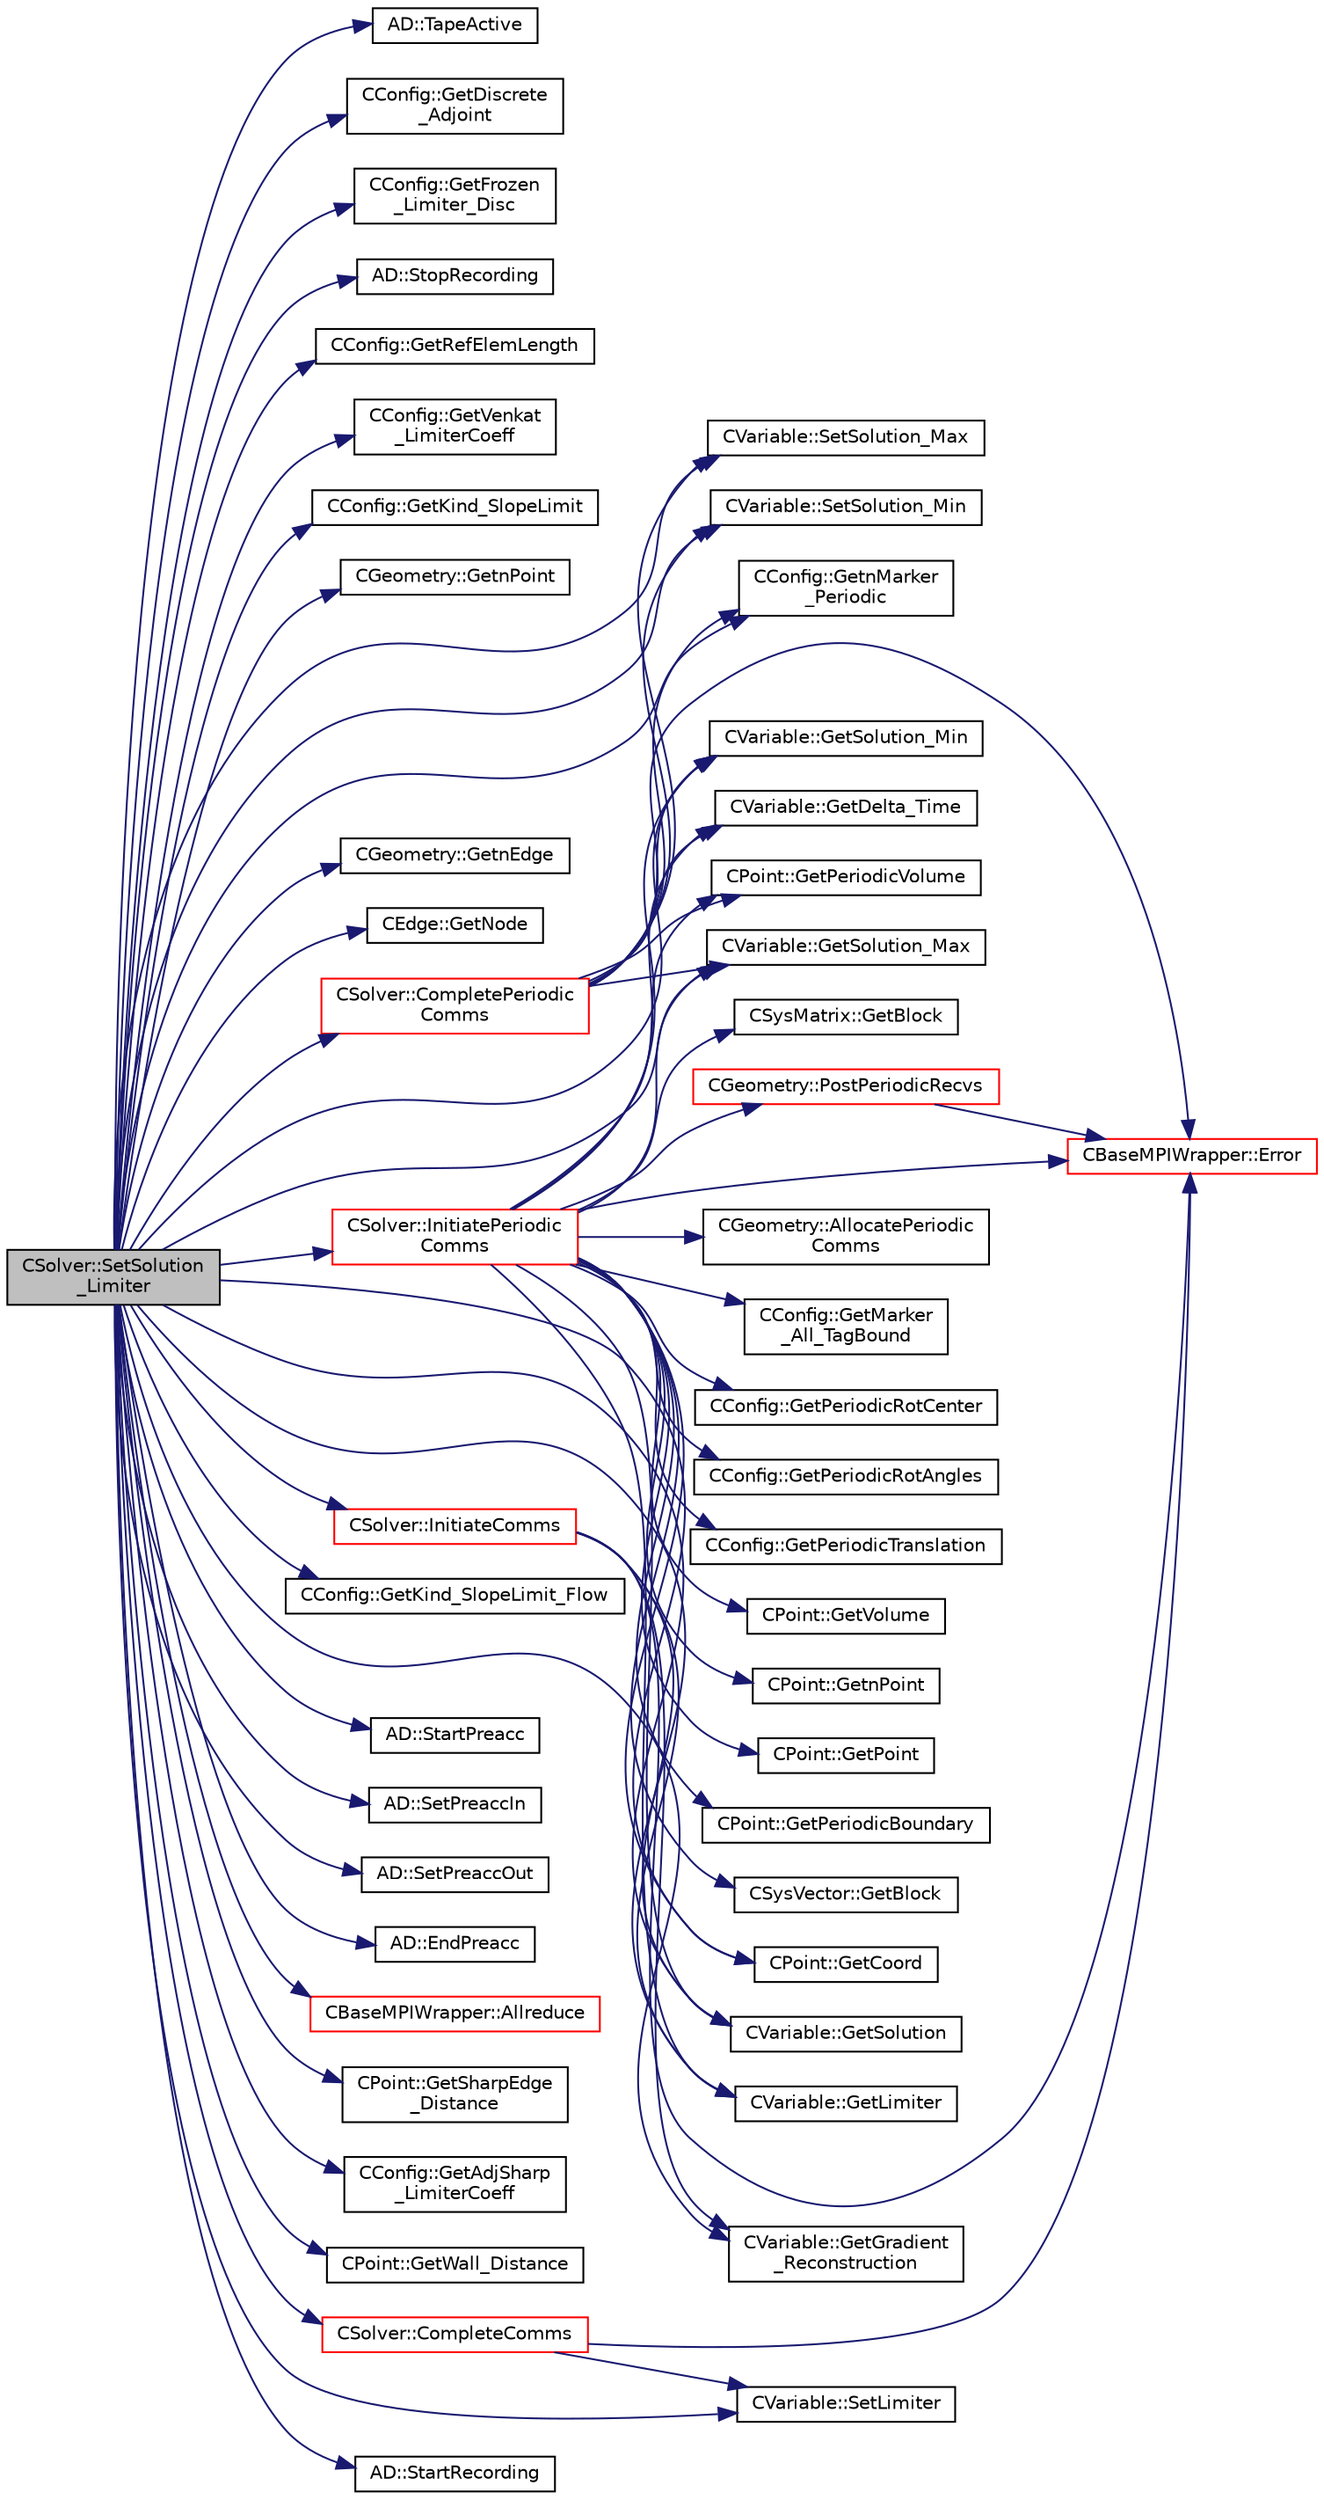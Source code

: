 digraph "CSolver::SetSolution_Limiter"
{
  edge [fontname="Helvetica",fontsize="10",labelfontname="Helvetica",labelfontsize="10"];
  node [fontname="Helvetica",fontsize="10",shape=record];
  rankdir="LR";
  Node5103 [label="CSolver::SetSolution\l_Limiter",height=0.2,width=0.4,color="black", fillcolor="grey75", style="filled", fontcolor="black"];
  Node5103 -> Node5104 [color="midnightblue",fontsize="10",style="solid",fontname="Helvetica"];
  Node5104 [label="AD::TapeActive",height=0.2,width=0.4,color="black", fillcolor="white", style="filled",URL="$namespace_a_d.html#ae36087cd7b6b57c78d7baf0357a19d10",tooltip="Check if the tape is active. "];
  Node5103 -> Node5105 [color="midnightblue",fontsize="10",style="solid",fontname="Helvetica"];
  Node5105 [label="CConfig::GetDiscrete\l_Adjoint",height=0.2,width=0.4,color="black", fillcolor="white", style="filled",URL="$class_c_config.html#abe9f117dab934d76e518a9e8e40b142a",tooltip="Get the indicator whether we are solving an discrete adjoint problem. "];
  Node5103 -> Node5106 [color="midnightblue",fontsize="10",style="solid",fontname="Helvetica"];
  Node5106 [label="CConfig::GetFrozen\l_Limiter_Disc",height=0.2,width=0.4,color="black", fillcolor="white", style="filled",URL="$class_c_config.html#a451739b63bff33a4992e2600f94c73b1",tooltip="Provides information about the way in which the limiter will be treated by the disc. adjoint method. "];
  Node5103 -> Node5107 [color="midnightblue",fontsize="10",style="solid",fontname="Helvetica"];
  Node5107 [label="AD::StopRecording",height=0.2,width=0.4,color="black", fillcolor="white", style="filled",URL="$namespace_a_d.html#a97670077955608a47f6cc7ee3548e424",tooltip="Stops the recording of the operations and variables. "];
  Node5103 -> Node5108 [color="midnightblue",fontsize="10",style="solid",fontname="Helvetica"];
  Node5108 [label="CConfig::GetRefElemLength",height=0.2,width=0.4,color="black", fillcolor="white", style="filled",URL="$class_c_config.html#ad5181b03db54ee2a993a9adb56af8bb8",tooltip="Get the reference element length for computing the slope limiting epsilon. "];
  Node5103 -> Node5109 [color="midnightblue",fontsize="10",style="solid",fontname="Helvetica"];
  Node5109 [label="CConfig::GetVenkat\l_LimiterCoeff",height=0.2,width=0.4,color="black", fillcolor="white", style="filled",URL="$class_c_config.html#a7c9a37fc529a0e40f642ea7493c0f984",tooltip="Get the value of limiter coefficient. "];
  Node5103 -> Node5110 [color="midnightblue",fontsize="10",style="solid",fontname="Helvetica"];
  Node5110 [label="CConfig::GetKind_SlopeLimit",height=0.2,width=0.4,color="black", fillcolor="white", style="filled",URL="$class_c_config.html#a099e9040000ccf3b40d04fbaedbb4ad0",tooltip="Get the method for limiting the spatial gradients. "];
  Node5103 -> Node5111 [color="midnightblue",fontsize="10",style="solid",fontname="Helvetica"];
  Node5111 [label="CGeometry::GetnPoint",height=0.2,width=0.4,color="black", fillcolor="white", style="filled",URL="$class_c_geometry.html#aa68b666b38f4d2c7021736ae86940f44",tooltip="Get number of points. "];
  Node5103 -> Node5112 [color="midnightblue",fontsize="10",style="solid",fontname="Helvetica"];
  Node5112 [label="CVariable::SetLimiter",height=0.2,width=0.4,color="black", fillcolor="white", style="filled",URL="$class_c_variable.html#a7facd577dde974e01c3de9b6f273232e",tooltip="Set the value of the limiter. "];
  Node5103 -> Node5113 [color="midnightblue",fontsize="10",style="solid",fontname="Helvetica"];
  Node5113 [label="CVariable::SetSolution_Max",height=0.2,width=0.4,color="black", fillcolor="white", style="filled",URL="$class_c_variable.html#a2dd01ee76285adf85ece8c497f9e6e07",tooltip="Set the value of the max solution. "];
  Node5103 -> Node5114 [color="midnightblue",fontsize="10",style="solid",fontname="Helvetica"];
  Node5114 [label="CVariable::SetSolution_Min",height=0.2,width=0.4,color="black", fillcolor="white", style="filled",URL="$class_c_variable.html#a28ca2c3c76838438f17f1af13fd49965",tooltip="Set the value of the min solution. "];
  Node5103 -> Node5115 [color="midnightblue",fontsize="10",style="solid",fontname="Helvetica"];
  Node5115 [label="CGeometry::GetnEdge",height=0.2,width=0.4,color="black", fillcolor="white", style="filled",URL="$class_c_geometry.html#a7d6e1e1d1e46da8f55ecbe1a9380530a",tooltip="Get number of edges. "];
  Node5103 -> Node5116 [color="midnightblue",fontsize="10",style="solid",fontname="Helvetica"];
  Node5116 [label="CEdge::GetNode",height=0.2,width=0.4,color="black", fillcolor="white", style="filled",URL="$class_c_edge.html#aee33b61d646e3fe59a4e23284ab1bf33",tooltip="Get the nodes of the edge. "];
  Node5103 -> Node5117 [color="midnightblue",fontsize="10",style="solid",fontname="Helvetica"];
  Node5117 [label="CVariable::GetSolution",height=0.2,width=0.4,color="black", fillcolor="white", style="filled",URL="$class_c_variable.html#a261483e39c23c1de7cb9aea7e917c121",tooltip="Get the solution. "];
  Node5103 -> Node5118 [color="midnightblue",fontsize="10",style="solid",fontname="Helvetica"];
  Node5118 [label="CVariable::GetSolution_Min",height=0.2,width=0.4,color="black", fillcolor="white", style="filled",URL="$class_c_variable.html#adecad935b4b50fe524794f3bbfa7f98a",tooltip="Set the value of the preconditioner Beta. "];
  Node5103 -> Node5119 [color="midnightblue",fontsize="10",style="solid",fontname="Helvetica"];
  Node5119 [label="CVariable::GetSolution_Max",height=0.2,width=0.4,color="black", fillcolor="white", style="filled",URL="$class_c_variable.html#a235abab71725225217916a7c7720fc04",tooltip="Get the value of the min solution. "];
  Node5103 -> Node5120 [color="midnightblue",fontsize="10",style="solid",fontname="Helvetica"];
  Node5120 [label="CConfig::GetnMarker\l_Periodic",height=0.2,width=0.4,color="black", fillcolor="white", style="filled",URL="$class_c_config.html#acb987cc89f9d201ece1b664c2a2a594d",tooltip="Get the total number of periodic markers. "];
  Node5103 -> Node5121 [color="midnightblue",fontsize="10",style="solid",fontname="Helvetica"];
  Node5121 [label="CSolver::InitiatePeriodic\lComms",height=0.2,width=0.4,color="red", fillcolor="white", style="filled",URL="$class_c_solver.html#aab8e1cac165d11ef85d9dd5588b3ea03",tooltip="Routine to load a solver quantity into the data structures for MPI periodic communication and to laun..."];
  Node5121 -> Node5122 [color="midnightblue",fontsize="10",style="solid",fontname="Helvetica"];
  Node5122 [label="CBaseMPIWrapper::Error",height=0.2,width=0.4,color="red", fillcolor="white", style="filled",URL="$class_c_base_m_p_i_wrapper.html#a04457c47629bda56704e6a8804833eeb"];
  Node5121 -> Node5124 [color="midnightblue",fontsize="10",style="solid",fontname="Helvetica"];
  Node5124 [label="CGeometry::AllocatePeriodic\lComms",height=0.2,width=0.4,color="black", fillcolor="white", style="filled",URL="$class_c_geometry.html#a3c81679606eb3deaf3bd0c4294a80eae",tooltip="Routine to allocate buffers for periodic communications. Also called to dynamically reallocate if not..."];
  Node5121 -> Node5125 [color="midnightblue",fontsize="10",style="solid",fontname="Helvetica"];
  Node5125 [label="CGeometry::PostPeriodicRecvs",height=0.2,width=0.4,color="red", fillcolor="white", style="filled",URL="$class_c_geometry.html#af70a67a8eee173285714b2eb5b819f46",tooltip="Routine to launch non-blocking recvs only for all periodic communication with neighboring partitions..."];
  Node5125 -> Node5122 [color="midnightblue",fontsize="10",style="solid",fontname="Helvetica"];
  Node5121 -> Node5127 [color="midnightblue",fontsize="10",style="solid",fontname="Helvetica"];
  Node5127 [label="CConfig::GetMarker\l_All_TagBound",height=0.2,width=0.4,color="black", fillcolor="white", style="filled",URL="$class_c_config.html#a967e969a3beb24bb6e57d7036af003be",tooltip="Get the index of the surface defined in the geometry file. "];
  Node5121 -> Node5128 [color="midnightblue",fontsize="10",style="solid",fontname="Helvetica"];
  Node5128 [label="CConfig::GetPeriodicRotCenter",height=0.2,width=0.4,color="black", fillcolor="white", style="filled",URL="$class_c_config.html#a69c3c48e964a0d99ed7c0e73c679167a",tooltip="Center of rotation for a rotational periodic boundary. "];
  Node5121 -> Node5129 [color="midnightblue",fontsize="10",style="solid",fontname="Helvetica"];
  Node5129 [label="CConfig::GetPeriodicRotAngles",height=0.2,width=0.4,color="black", fillcolor="white", style="filled",URL="$class_c_config.html#a8b427e418c23b7e25da647fb21024098",tooltip="Angles of rotation for a rotational periodic boundary. "];
  Node5121 -> Node5130 [color="midnightblue",fontsize="10",style="solid",fontname="Helvetica"];
  Node5130 [label="CConfig::GetPeriodicTranslation",height=0.2,width=0.4,color="black", fillcolor="white", style="filled",URL="$class_c_config.html#a5e243bf56db6d47df20d342167350f32",tooltip="Translation vector for a rotational periodic boundary. "];
  Node5121 -> Node5131 [color="midnightblue",fontsize="10",style="solid",fontname="Helvetica"];
  Node5131 [label="CPoint::GetVolume",height=0.2,width=0.4,color="black", fillcolor="white", style="filled",URL="$class_c_point.html#a3c526a15e767c7de9cf163800aa581e5",tooltip="Get area or volume of the control volume. "];
  Node5121 -> Node5132 [color="midnightblue",fontsize="10",style="solid",fontname="Helvetica"];
  Node5132 [label="CPoint::GetPeriodicVolume",height=0.2,width=0.4,color="black", fillcolor="white", style="filled",URL="$class_c_point.html#a2d3f78f1d6fc4783b1d8a0bd10100b38",tooltip="Get the missing component of area or volume for a control volume on a periodic marker. "];
  Node5121 -> Node5133 [color="midnightblue",fontsize="10",style="solid",fontname="Helvetica"];
  Node5133 [label="CPoint::GetnPoint",height=0.2,width=0.4,color="black", fillcolor="white", style="filled",URL="$class_c_point.html#adbb78f3c01711ed0349897f845e3f2d8",tooltip="Get the number of points that compose the control volume. "];
  Node5121 -> Node5134 [color="midnightblue",fontsize="10",style="solid",fontname="Helvetica"];
  Node5134 [label="CPoint::GetPoint",height=0.2,width=0.4,color="black", fillcolor="white", style="filled",URL="$class_c_point.html#aab08fdab4e59c01d822afca5335a86af",tooltip="Get all the points that compose the control volume. "];
  Node5121 -> Node5135 [color="midnightblue",fontsize="10",style="solid",fontname="Helvetica"];
  Node5135 [label="CPoint::GetPeriodicBoundary",height=0.2,width=0.4,color="black", fillcolor="white", style="filled",URL="$class_c_point.html#ac242cdddc7cef6211b26e7c3098895d2",tooltip="Provides information about if a point belongs to a periodic boundary (without MPI). "];
  Node5121 -> Node5136 [color="midnightblue",fontsize="10",style="solid",fontname="Helvetica"];
  Node5136 [label="CSysVector::GetBlock",height=0.2,width=0.4,color="black", fillcolor="white", style="filled",URL="$class_c_sys_vector.html#a0f53b910eb47537bbedcade1fa4b7e5e",tooltip="Get the value of the residual. "];
  Node5121 -> Node5137 [color="midnightblue",fontsize="10",style="solid",fontname="Helvetica"];
  Node5137 [label="CVariable::GetDelta_Time",height=0.2,width=0.4,color="black", fillcolor="white", style="filled",URL="$class_c_variable.html#aef3ea2cd0a87d55835bb2bd332678489",tooltip="Get the value of the time step. "];
  Node5121 -> Node5138 [color="midnightblue",fontsize="10",style="solid",fontname="Helvetica"];
  Node5138 [label="CSysMatrix::GetBlock",height=0.2,width=0.4,color="black", fillcolor="white", style="filled",URL="$class_c_sys_matrix.html#a9ec390e1dd36f2e71ecbac8f73805d57",tooltip="Get a pointer to the start of block \"ij\". "];
  Node5121 -> Node5117 [color="midnightblue",fontsize="10",style="solid",fontname="Helvetica"];
  Node5121 -> Node5147 [color="midnightblue",fontsize="10",style="solid",fontname="Helvetica"];
  Node5147 [label="CPoint::GetCoord",height=0.2,width=0.4,color="black", fillcolor="white", style="filled",URL="$class_c_point.html#a95fe081d22e96e190cb3edcbf0d6525f",tooltip="Get the coordinates dor the control volume. "];
  Node5121 -> Node5118 [color="midnightblue",fontsize="10",style="solid",fontname="Helvetica"];
  Node5121 -> Node5119 [color="midnightblue",fontsize="10",style="solid",fontname="Helvetica"];
  Node5121 -> Node5150 [color="midnightblue",fontsize="10",style="solid",fontname="Helvetica"];
  Node5150 [label="CVariable::GetLimiter",height=0.2,width=0.4,color="black", fillcolor="white", style="filled",URL="$class_c_variable.html#a9575966f5c250fca5f6c6ff4f2dd7558",tooltip="Get the value of the slope limiter. "];
  Node5103 -> Node5153 [color="midnightblue",fontsize="10",style="solid",fontname="Helvetica"];
  Node5153 [label="CSolver::CompletePeriodic\lComms",height=0.2,width=0.4,color="red", fillcolor="white", style="filled",URL="$class_c_solver.html#a7e77df2076057995213de49d4ca2e7c7",tooltip="Routine to complete the set of non-blocking periodic communications launched by InitiatePeriodicComms..."];
  Node5153 -> Node5120 [color="midnightblue",fontsize="10",style="solid",fontname="Helvetica"];
  Node5153 -> Node5132 [color="midnightblue",fontsize="10",style="solid",fontname="Helvetica"];
  Node5153 -> Node5137 [color="midnightblue",fontsize="10",style="solid",fontname="Helvetica"];
  Node5153 -> Node5114 [color="midnightblue",fontsize="10",style="solid",fontname="Helvetica"];
  Node5153 -> Node5118 [color="midnightblue",fontsize="10",style="solid",fontname="Helvetica"];
  Node5153 -> Node5113 [color="midnightblue",fontsize="10",style="solid",fontname="Helvetica"];
  Node5153 -> Node5119 [color="midnightblue",fontsize="10",style="solid",fontname="Helvetica"];
  Node5153 -> Node5122 [color="midnightblue",fontsize="10",style="solid",fontname="Helvetica"];
  Node5103 -> Node5174 [color="midnightblue",fontsize="10",style="solid",fontname="Helvetica"];
  Node5174 [label="CConfig::GetKind_SlopeLimit_Flow",height=0.2,width=0.4,color="black", fillcolor="white", style="filled",URL="$class_c_config.html#a2604613ee15ea8d060347a099576bdb7",tooltip="Get the method for limiting the spatial gradients. "];
  Node5103 -> Node5175 [color="midnightblue",fontsize="10",style="solid",fontname="Helvetica"];
  Node5175 [label="CVariable::GetGradient\l_Reconstruction",height=0.2,width=0.4,color="black", fillcolor="white", style="filled",URL="$class_c_variable.html#a977f02338e95faf16da03dceb858d21b",tooltip="Get the value of the primitive gradient for MUSCL reconstruction. "];
  Node5103 -> Node5147 [color="midnightblue",fontsize="10",style="solid",fontname="Helvetica"];
  Node5103 -> Node5176 [color="midnightblue",fontsize="10",style="solid",fontname="Helvetica"];
  Node5176 [label="AD::StartPreacc",height=0.2,width=0.4,color="black", fillcolor="white", style="filled",URL="$namespace_a_d.html#a2a1e9c4b109fd751e84132c9495de3ff",tooltip="Starts a new preaccumulation section and sets the input variables. "];
  Node5103 -> Node5177 [color="midnightblue",fontsize="10",style="solid",fontname="Helvetica"];
  Node5177 [label="AD::SetPreaccIn",height=0.2,width=0.4,color="black", fillcolor="white", style="filled",URL="$namespace_a_d.html#aad703f3a82e509c88b92ae638f75383c",tooltip="Sets the scalar input of a preaccumulation section. "];
  Node5103 -> Node5178 [color="midnightblue",fontsize="10",style="solid",fontname="Helvetica"];
  Node5178 [label="AD::SetPreaccOut",height=0.2,width=0.4,color="black", fillcolor="white", style="filled",URL="$namespace_a_d.html#ab3a80e24a5c8c2beb01131c57dcae4b2",tooltip="Sets the scalar output of a preaccumulation section. "];
  Node5103 -> Node5150 [color="midnightblue",fontsize="10",style="solid",fontname="Helvetica"];
  Node5103 -> Node5179 [color="midnightblue",fontsize="10",style="solid",fontname="Helvetica"];
  Node5179 [label="AD::EndPreacc",height=0.2,width=0.4,color="black", fillcolor="white", style="filled",URL="$namespace_a_d.html#a309d057a92faa60a3a760254678ec9ea",tooltip="Ends a preaccumulation section and computes the local Jacobi matrix of a code section using the varia..."];
  Node5103 -> Node5180 [color="midnightblue",fontsize="10",style="solid",fontname="Helvetica"];
  Node5180 [label="CBaseMPIWrapper::Allreduce",height=0.2,width=0.4,color="red", fillcolor="white", style="filled",URL="$class_c_base_m_p_i_wrapper.html#a637b6fd917a8ca91ce748ba88e0d66b6"];
  Node5103 -> Node5182 [color="midnightblue",fontsize="10",style="solid",fontname="Helvetica"];
  Node5182 [label="CPoint::GetSharpEdge\l_Distance",height=0.2,width=0.4,color="black", fillcolor="white", style="filled",URL="$class_c_point.html#aee24c111e6154c620a13be15dff0b5e1",tooltip="Get the value of the distance to a sharp edge. "];
  Node5103 -> Node5183 [color="midnightblue",fontsize="10",style="solid",fontname="Helvetica"];
  Node5183 [label="CConfig::GetAdjSharp\l_LimiterCoeff",height=0.2,width=0.4,color="black", fillcolor="white", style="filled",URL="$class_c_config.html#ad73417c1bca6d256bdc6c012d9dfd781",tooltip="Get the value of sharp edge limiter. "];
  Node5103 -> Node5184 [color="midnightblue",fontsize="10",style="solid",fontname="Helvetica"];
  Node5184 [label="CPoint::GetWall_Distance",height=0.2,width=0.4,color="black", fillcolor="white", style="filled",URL="$class_c_point.html#a2ec241bcb847e4bae03e8df907a18b15",tooltip="Get the value of the distance to the nearest wall. "];
  Node5103 -> Node5185 [color="midnightblue",fontsize="10",style="solid",fontname="Helvetica"];
  Node5185 [label="CSolver::InitiateComms",height=0.2,width=0.4,color="red", fillcolor="white", style="filled",URL="$class_c_solver.html#a68ef94bc50683bd1f1d750b4a8cb7351",tooltip="Routine to load a solver quantity into the data structures for MPI point-to-point communication and t..."];
  Node5185 -> Node5122 [color="midnightblue",fontsize="10",style="solid",fontname="Helvetica"];
  Node5185 -> Node5117 [color="midnightblue",fontsize="10",style="solid",fontname="Helvetica"];
  Node5185 -> Node5150 [color="midnightblue",fontsize="10",style="solid",fontname="Helvetica"];
  Node5185 -> Node5175 [color="midnightblue",fontsize="10",style="solid",fontname="Helvetica"];
  Node5103 -> Node5204 [color="midnightblue",fontsize="10",style="solid",fontname="Helvetica"];
  Node5204 [label="CSolver::CompleteComms",height=0.2,width=0.4,color="red", fillcolor="white", style="filled",URL="$class_c_solver.html#a8d3046ad54e177f0705a2bff99c1cf16",tooltip="Routine to complete the set of non-blocking communications launched by InitiateComms() and unpacking ..."];
  Node5204 -> Node5112 [color="midnightblue",fontsize="10",style="solid",fontname="Helvetica"];
  Node5204 -> Node5122 [color="midnightblue",fontsize="10",style="solid",fontname="Helvetica"];
  Node5103 -> Node5220 [color="midnightblue",fontsize="10",style="solid",fontname="Helvetica"];
  Node5220 [label="AD::StartRecording",height=0.2,width=0.4,color="black", fillcolor="white", style="filled",URL="$namespace_a_d.html#aa411ae358859e654be30b522fdf7a7ba",tooltip="Start the recording of the operations and involved variables. If called, the computational graph of a..."];
}
